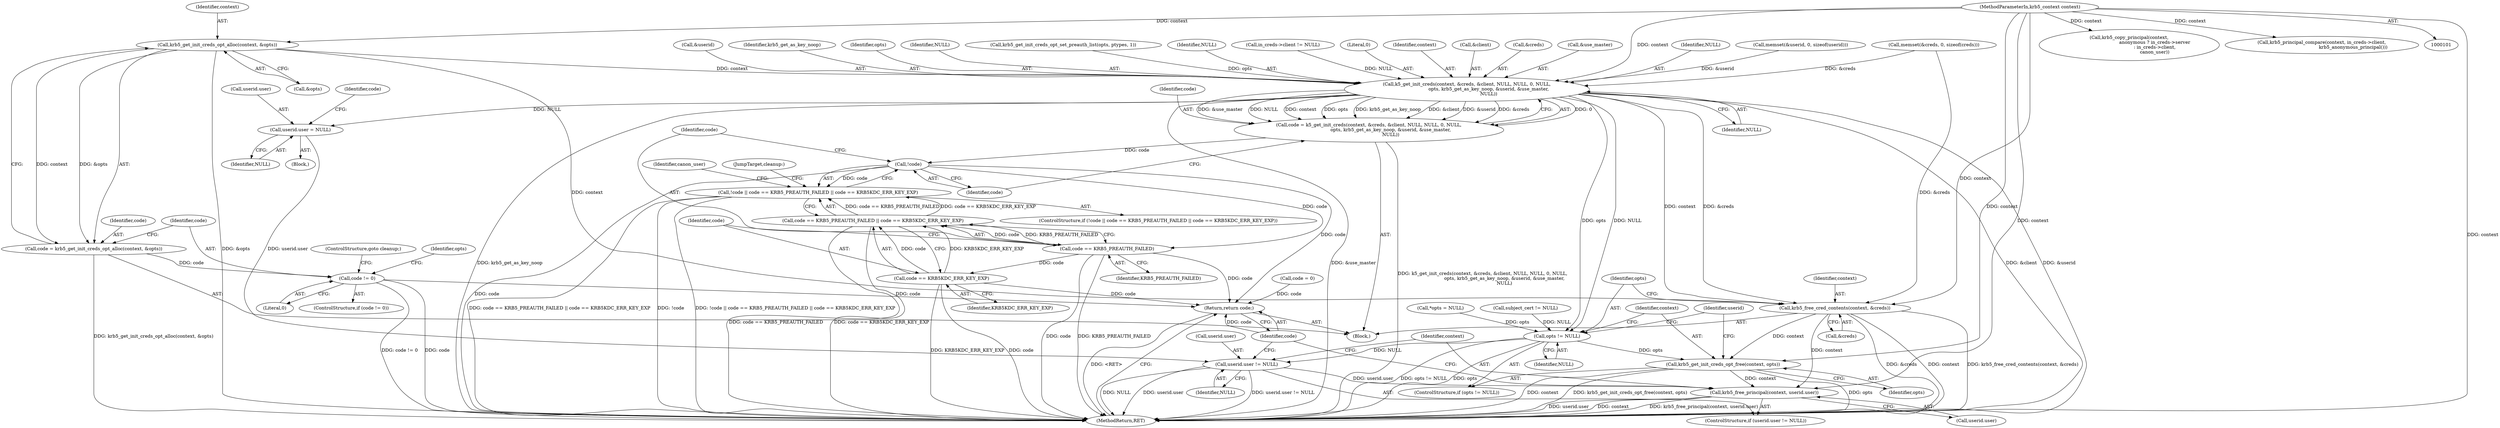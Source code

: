 digraph "0_krb5_5e6d1796106df8ba6bc1973ee0917c170d929086_0@pointer" {
"1000199" [label="(Call,krb5_get_init_creds_opt_alloc(context, &opts))"];
"1000102" [label="(MethodParameterIn,krb5_context context)"];
"1000197" [label="(Call,code = krb5_get_init_creds_opt_alloc(context, &opts))"];
"1000204" [label="(Call,code != 0)"];
"1000348" [label="(Return,return code;)"];
"1000282" [label="(Call,k5_get_init_creds(context, &creds, &client, NULL, NULL, 0, NULL,\n                              opts, krb5_get_as_key_noop, &userid, &use_master,\n                              NULL))"];
"1000280" [label="(Call,code = k5_get_init_creds(context, &creds, &client, NULL, NULL, 0, NULL,\n                              opts, krb5_get_as_key_noop, &userid, &use_master,\n                              NULL))"];
"1000301" [label="(Call,!code)"];
"1000300" [label="(Call,!code || code == KRB5_PREAUTH_FAILED || code == KRB5KDC_ERR_KEY_EXP)"];
"1000304" [label="(Call,code == KRB5_PREAUTH_FAILED)"];
"1000303" [label="(Call,code == KRB5_PREAUTH_FAILED || code == KRB5KDC_ERR_KEY_EXP)"];
"1000307" [label="(Call,code == KRB5KDC_ERR_KEY_EXP)"];
"1000317" [label="(Call,userid.user = NULL)"];
"1000338" [label="(Call,userid.user != NULL)"];
"1000343" [label="(Call,krb5_free_principal(context, userid.user))"];
"1000326" [label="(Call,krb5_free_cred_contents(context, &creds))"];
"1000334" [label="(Call,krb5_get_init_creds_opt_free(context, opts))"];
"1000331" [label="(Call,opts != NULL)"];
"1000290" [label="(Literal,0)"];
"1000309" [label="(Identifier,KRB5KDC_ERR_KEY_EXP)"];
"1000283" [label="(Identifier,context)"];
"1000203" [label="(ControlStructure,if (code != 0))"];
"1000339" [label="(Call,userid.user)"];
"1000300" [label="(Call,!code || code == KRB5_PREAUTH_FAILED || code == KRB5KDC_ERR_KEY_EXP)"];
"1000302" [label="(Identifier,code)"];
"1000286" [label="(Call,&client)"];
"1000327" [label="(Identifier,context)"];
"1000344" [label="(Identifier,context)"];
"1000333" [label="(Identifier,NULL)"];
"1000332" [label="(Identifier,opts)"];
"1000326" [label="(Call,krb5_free_cred_contents(context, &creds))"];
"1000209" [label="(Identifier,opts)"];
"1000322" [label="(Call,code = 0)"];
"1000317" [label="(Call,userid.user = NULL)"];
"1000345" [label="(Call,userid.user)"];
"1000348" [label="(Return,return code;)"];
"1000334" [label="(Call,krb5_get_init_creds_opt_free(context, opts))"];
"1000335" [label="(Identifier,context)"];
"1000340" [label="(Identifier,userid)"];
"1000350" [label="(MethodReturn,RET)"];
"1000303" [label="(Call,code == KRB5_PREAUTH_FAILED || code == KRB5KDC_ERR_KEY_EXP)"];
"1000330" [label="(ControlStructure,if (opts != NULL))"];
"1000304" [label="(Call,code == KRB5_PREAUTH_FAILED)"];
"1000282" [label="(Call,k5_get_init_creds(context, &creds, &client, NULL, NULL, 0, NULL,\n                              opts, krb5_get_as_key_noop, &userid, &use_master,\n                              NULL))"];
"1000342" [label="(Identifier,NULL)"];
"1000199" [label="(Call,krb5_get_init_creds_opt_alloc(context, &opts))"];
"1000284" [label="(Call,&creds)"];
"1000206" [label="(Literal,0)"];
"1000164" [label="(Call,krb5_copy_principal(context,\n                                   anonymous ? in_creds->server\n                                   : in_creds->client,\n                                   canon_user))"];
"1000296" [label="(Call,&use_master)"];
"1000197" [label="(Call,code = krb5_get_init_creds_opt_alloc(context, &opts))"];
"1000175" [label="(Call,memset(&creds, 0, sizeof(creds)))"];
"1000305" [label="(Identifier,code)"];
"1000204" [label="(Call,code != 0)"];
"1000306" [label="(Identifier,KRB5_PREAUTH_FAILED)"];
"1000338" [label="(Call,userid.user != NULL)"];
"1000318" [label="(Call,userid.user)"];
"1000288" [label="(Identifier,NULL)"];
"1000181" [label="(Call,memset(&userid, 0, sizeof(userid)))"];
"1000331" [label="(Call,opts != NULL)"];
"1000299" [label="(ControlStructure,if (!code || code == KRB5_PREAUTH_FAILED || code == KRB5KDC_ERR_KEY_EXP))"];
"1000294" [label="(Call,&userid)"];
"1000293" [label="(Identifier,krb5_get_as_key_noop)"];
"1000325" [label="(JumpTarget,cleanup:)"];
"1000321" [label="(Identifier,NULL)"];
"1000292" [label="(Identifier,opts)"];
"1000198" [label="(Identifier,code)"];
"1000281" [label="(Identifier,code)"];
"1000343" [label="(Call,krb5_free_principal(context, userid.user))"];
"1000117" [label="(Call,*opts = NULL)"];
"1000289" [label="(Identifier,NULL)"];
"1000157" [label="(Call,krb5_principal_compare(context, in_creds->client,\n                                           krb5_anonymous_principal()))"];
"1000223" [label="(Call,krb5_get_init_creds_opt_set_preauth_list(opts, ptypes, 1))"];
"1000308" [label="(Identifier,code)"];
"1000188" [label="(Call,subject_cert != NULL)"];
"1000307" [label="(Call,code == KRB5KDC_ERR_KEY_EXP)"];
"1000106" [label="(Block,)"];
"1000328" [label="(Call,&creds)"];
"1000301" [label="(Call,!code)"];
"1000349" [label="(Identifier,code)"];
"1000298" [label="(Identifier,NULL)"];
"1000323" [label="(Identifier,code)"];
"1000337" [label="(ControlStructure,if (userid.user != NULL))"];
"1000291" [label="(Identifier,NULL)"];
"1000207" [label="(ControlStructure,goto cleanup;)"];
"1000205" [label="(Identifier,code)"];
"1000280" [label="(Call,code = k5_get_init_creds(context, &creds, &client, NULL, NULL, 0, NULL,\n                              opts, krb5_get_as_key_noop, &userid, &use_master,\n                              NULL))"];
"1000310" [label="(Block,)"];
"1000201" [label="(Call,&opts)"];
"1000313" [label="(Identifier,canon_user)"];
"1000200" [label="(Identifier,context)"];
"1000102" [label="(MethodParameterIn,krb5_context context)"];
"1000336" [label="(Identifier,opts)"];
"1000228" [label="(Call,in_creds->client != NULL)"];
"1000199" -> "1000197"  [label="AST: "];
"1000199" -> "1000201"  [label="CFG: "];
"1000200" -> "1000199"  [label="AST: "];
"1000201" -> "1000199"  [label="AST: "];
"1000197" -> "1000199"  [label="CFG: "];
"1000199" -> "1000350"  [label="DDG: &opts"];
"1000199" -> "1000197"  [label="DDG: context"];
"1000199" -> "1000197"  [label="DDG: &opts"];
"1000102" -> "1000199"  [label="DDG: context"];
"1000199" -> "1000282"  [label="DDG: context"];
"1000199" -> "1000326"  [label="DDG: context"];
"1000102" -> "1000101"  [label="AST: "];
"1000102" -> "1000350"  [label="DDG: context"];
"1000102" -> "1000157"  [label="DDG: context"];
"1000102" -> "1000164"  [label="DDG: context"];
"1000102" -> "1000282"  [label="DDG: context"];
"1000102" -> "1000326"  [label="DDG: context"];
"1000102" -> "1000334"  [label="DDG: context"];
"1000102" -> "1000343"  [label="DDG: context"];
"1000197" -> "1000106"  [label="AST: "];
"1000198" -> "1000197"  [label="AST: "];
"1000205" -> "1000197"  [label="CFG: "];
"1000197" -> "1000350"  [label="DDG: krb5_get_init_creds_opt_alloc(context, &opts)"];
"1000197" -> "1000204"  [label="DDG: code"];
"1000204" -> "1000203"  [label="AST: "];
"1000204" -> "1000206"  [label="CFG: "];
"1000205" -> "1000204"  [label="AST: "];
"1000206" -> "1000204"  [label="AST: "];
"1000207" -> "1000204"  [label="CFG: "];
"1000209" -> "1000204"  [label="CFG: "];
"1000204" -> "1000350"  [label="DDG: code"];
"1000204" -> "1000350"  [label="DDG: code != 0"];
"1000204" -> "1000348"  [label="DDG: code"];
"1000348" -> "1000106"  [label="AST: "];
"1000348" -> "1000349"  [label="CFG: "];
"1000349" -> "1000348"  [label="AST: "];
"1000350" -> "1000348"  [label="CFG: "];
"1000348" -> "1000350"  [label="DDG: <RET>"];
"1000349" -> "1000348"  [label="DDG: code"];
"1000304" -> "1000348"  [label="DDG: code"];
"1000301" -> "1000348"  [label="DDG: code"];
"1000322" -> "1000348"  [label="DDG: code"];
"1000307" -> "1000348"  [label="DDG: code"];
"1000282" -> "1000280"  [label="AST: "];
"1000282" -> "1000298"  [label="CFG: "];
"1000283" -> "1000282"  [label="AST: "];
"1000284" -> "1000282"  [label="AST: "];
"1000286" -> "1000282"  [label="AST: "];
"1000288" -> "1000282"  [label="AST: "];
"1000289" -> "1000282"  [label="AST: "];
"1000290" -> "1000282"  [label="AST: "];
"1000291" -> "1000282"  [label="AST: "];
"1000292" -> "1000282"  [label="AST: "];
"1000293" -> "1000282"  [label="AST: "];
"1000294" -> "1000282"  [label="AST: "];
"1000296" -> "1000282"  [label="AST: "];
"1000298" -> "1000282"  [label="AST: "];
"1000280" -> "1000282"  [label="CFG: "];
"1000282" -> "1000350"  [label="DDG: &client"];
"1000282" -> "1000350"  [label="DDG: &userid"];
"1000282" -> "1000350"  [label="DDG: krb5_get_as_key_noop"];
"1000282" -> "1000350"  [label="DDG: &use_master"];
"1000282" -> "1000280"  [label="DDG: 0"];
"1000282" -> "1000280"  [label="DDG: &use_master"];
"1000282" -> "1000280"  [label="DDG: NULL"];
"1000282" -> "1000280"  [label="DDG: context"];
"1000282" -> "1000280"  [label="DDG: opts"];
"1000282" -> "1000280"  [label="DDG: krb5_get_as_key_noop"];
"1000282" -> "1000280"  [label="DDG: &client"];
"1000282" -> "1000280"  [label="DDG: &userid"];
"1000282" -> "1000280"  [label="DDG: &creds"];
"1000175" -> "1000282"  [label="DDG: &creds"];
"1000228" -> "1000282"  [label="DDG: NULL"];
"1000223" -> "1000282"  [label="DDG: opts"];
"1000181" -> "1000282"  [label="DDG: &userid"];
"1000282" -> "1000317"  [label="DDG: NULL"];
"1000282" -> "1000326"  [label="DDG: context"];
"1000282" -> "1000326"  [label="DDG: &creds"];
"1000282" -> "1000331"  [label="DDG: opts"];
"1000282" -> "1000331"  [label="DDG: NULL"];
"1000280" -> "1000106"  [label="AST: "];
"1000281" -> "1000280"  [label="AST: "];
"1000302" -> "1000280"  [label="CFG: "];
"1000280" -> "1000350"  [label="DDG: k5_get_init_creds(context, &creds, &client, NULL, NULL, 0, NULL,\n                              opts, krb5_get_as_key_noop, &userid, &use_master,\n                              NULL)"];
"1000280" -> "1000301"  [label="DDG: code"];
"1000301" -> "1000300"  [label="AST: "];
"1000301" -> "1000302"  [label="CFG: "];
"1000302" -> "1000301"  [label="AST: "];
"1000305" -> "1000301"  [label="CFG: "];
"1000300" -> "1000301"  [label="CFG: "];
"1000301" -> "1000350"  [label="DDG: code"];
"1000301" -> "1000300"  [label="DDG: code"];
"1000301" -> "1000304"  [label="DDG: code"];
"1000300" -> "1000299"  [label="AST: "];
"1000300" -> "1000303"  [label="CFG: "];
"1000303" -> "1000300"  [label="AST: "];
"1000313" -> "1000300"  [label="CFG: "];
"1000325" -> "1000300"  [label="CFG: "];
"1000300" -> "1000350"  [label="DDG: code == KRB5_PREAUTH_FAILED || code == KRB5KDC_ERR_KEY_EXP"];
"1000300" -> "1000350"  [label="DDG: !code"];
"1000300" -> "1000350"  [label="DDG: !code || code == KRB5_PREAUTH_FAILED || code == KRB5KDC_ERR_KEY_EXP"];
"1000303" -> "1000300"  [label="DDG: code == KRB5_PREAUTH_FAILED"];
"1000303" -> "1000300"  [label="DDG: code == KRB5KDC_ERR_KEY_EXP"];
"1000304" -> "1000303"  [label="AST: "];
"1000304" -> "1000306"  [label="CFG: "];
"1000305" -> "1000304"  [label="AST: "];
"1000306" -> "1000304"  [label="AST: "];
"1000308" -> "1000304"  [label="CFG: "];
"1000303" -> "1000304"  [label="CFG: "];
"1000304" -> "1000350"  [label="DDG: code"];
"1000304" -> "1000350"  [label="DDG: KRB5_PREAUTH_FAILED"];
"1000304" -> "1000303"  [label="DDG: code"];
"1000304" -> "1000303"  [label="DDG: KRB5_PREAUTH_FAILED"];
"1000304" -> "1000307"  [label="DDG: code"];
"1000303" -> "1000307"  [label="CFG: "];
"1000307" -> "1000303"  [label="AST: "];
"1000303" -> "1000350"  [label="DDG: code == KRB5_PREAUTH_FAILED"];
"1000303" -> "1000350"  [label="DDG: code == KRB5KDC_ERR_KEY_EXP"];
"1000307" -> "1000303"  [label="DDG: code"];
"1000307" -> "1000303"  [label="DDG: KRB5KDC_ERR_KEY_EXP"];
"1000307" -> "1000309"  [label="CFG: "];
"1000308" -> "1000307"  [label="AST: "];
"1000309" -> "1000307"  [label="AST: "];
"1000307" -> "1000350"  [label="DDG: KRB5KDC_ERR_KEY_EXP"];
"1000307" -> "1000350"  [label="DDG: code"];
"1000317" -> "1000310"  [label="AST: "];
"1000317" -> "1000321"  [label="CFG: "];
"1000318" -> "1000317"  [label="AST: "];
"1000321" -> "1000317"  [label="AST: "];
"1000323" -> "1000317"  [label="CFG: "];
"1000317" -> "1000338"  [label="DDG: userid.user"];
"1000338" -> "1000337"  [label="AST: "];
"1000338" -> "1000342"  [label="CFG: "];
"1000339" -> "1000338"  [label="AST: "];
"1000342" -> "1000338"  [label="AST: "];
"1000344" -> "1000338"  [label="CFG: "];
"1000349" -> "1000338"  [label="CFG: "];
"1000338" -> "1000350"  [label="DDG: userid.user"];
"1000338" -> "1000350"  [label="DDG: userid.user != NULL"];
"1000338" -> "1000350"  [label="DDG: NULL"];
"1000331" -> "1000338"  [label="DDG: NULL"];
"1000338" -> "1000343"  [label="DDG: userid.user"];
"1000343" -> "1000337"  [label="AST: "];
"1000343" -> "1000345"  [label="CFG: "];
"1000344" -> "1000343"  [label="AST: "];
"1000345" -> "1000343"  [label="AST: "];
"1000349" -> "1000343"  [label="CFG: "];
"1000343" -> "1000350"  [label="DDG: context"];
"1000343" -> "1000350"  [label="DDG: krb5_free_principal(context, userid.user)"];
"1000343" -> "1000350"  [label="DDG: userid.user"];
"1000326" -> "1000343"  [label="DDG: context"];
"1000334" -> "1000343"  [label="DDG: context"];
"1000326" -> "1000106"  [label="AST: "];
"1000326" -> "1000328"  [label="CFG: "];
"1000327" -> "1000326"  [label="AST: "];
"1000328" -> "1000326"  [label="AST: "];
"1000332" -> "1000326"  [label="CFG: "];
"1000326" -> "1000350"  [label="DDG: krb5_free_cred_contents(context, &creds)"];
"1000326" -> "1000350"  [label="DDG: &creds"];
"1000326" -> "1000350"  [label="DDG: context"];
"1000175" -> "1000326"  [label="DDG: &creds"];
"1000326" -> "1000334"  [label="DDG: context"];
"1000334" -> "1000330"  [label="AST: "];
"1000334" -> "1000336"  [label="CFG: "];
"1000335" -> "1000334"  [label="AST: "];
"1000336" -> "1000334"  [label="AST: "];
"1000340" -> "1000334"  [label="CFG: "];
"1000334" -> "1000350"  [label="DDG: krb5_get_init_creds_opt_free(context, opts)"];
"1000334" -> "1000350"  [label="DDG: opts"];
"1000334" -> "1000350"  [label="DDG: context"];
"1000331" -> "1000334"  [label="DDG: opts"];
"1000331" -> "1000330"  [label="AST: "];
"1000331" -> "1000333"  [label="CFG: "];
"1000332" -> "1000331"  [label="AST: "];
"1000333" -> "1000331"  [label="AST: "];
"1000335" -> "1000331"  [label="CFG: "];
"1000340" -> "1000331"  [label="CFG: "];
"1000331" -> "1000350"  [label="DDG: opts != NULL"];
"1000331" -> "1000350"  [label="DDG: opts"];
"1000117" -> "1000331"  [label="DDG: opts"];
"1000188" -> "1000331"  [label="DDG: NULL"];
}
